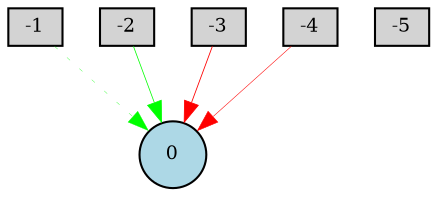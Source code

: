 digraph {
	node [fontsize=9 height=0.2 shape=circle width=0.2]
	-1 [fillcolor=lightgray shape=box style=filled]
	-2 [fillcolor=lightgray shape=box style=filled]
	-3 [fillcolor=lightgray shape=box style=filled]
	-4 [fillcolor=lightgray shape=box style=filled]
	-5 [fillcolor=lightgray shape=box style=filled]
	0 [fillcolor=lightblue style=filled]
	-1 -> 0 [color=green penwidth=0.15449381051822111 style=dotted]
	-2 -> 0 [color=green penwidth=0.3674434026097749 style=solid]
	-3 -> 0 [color=red penwidth=0.4035257282199316 style=solid]
	-4 -> 0 [color=red penwidth=0.26017506970172233 style=solid]
}
